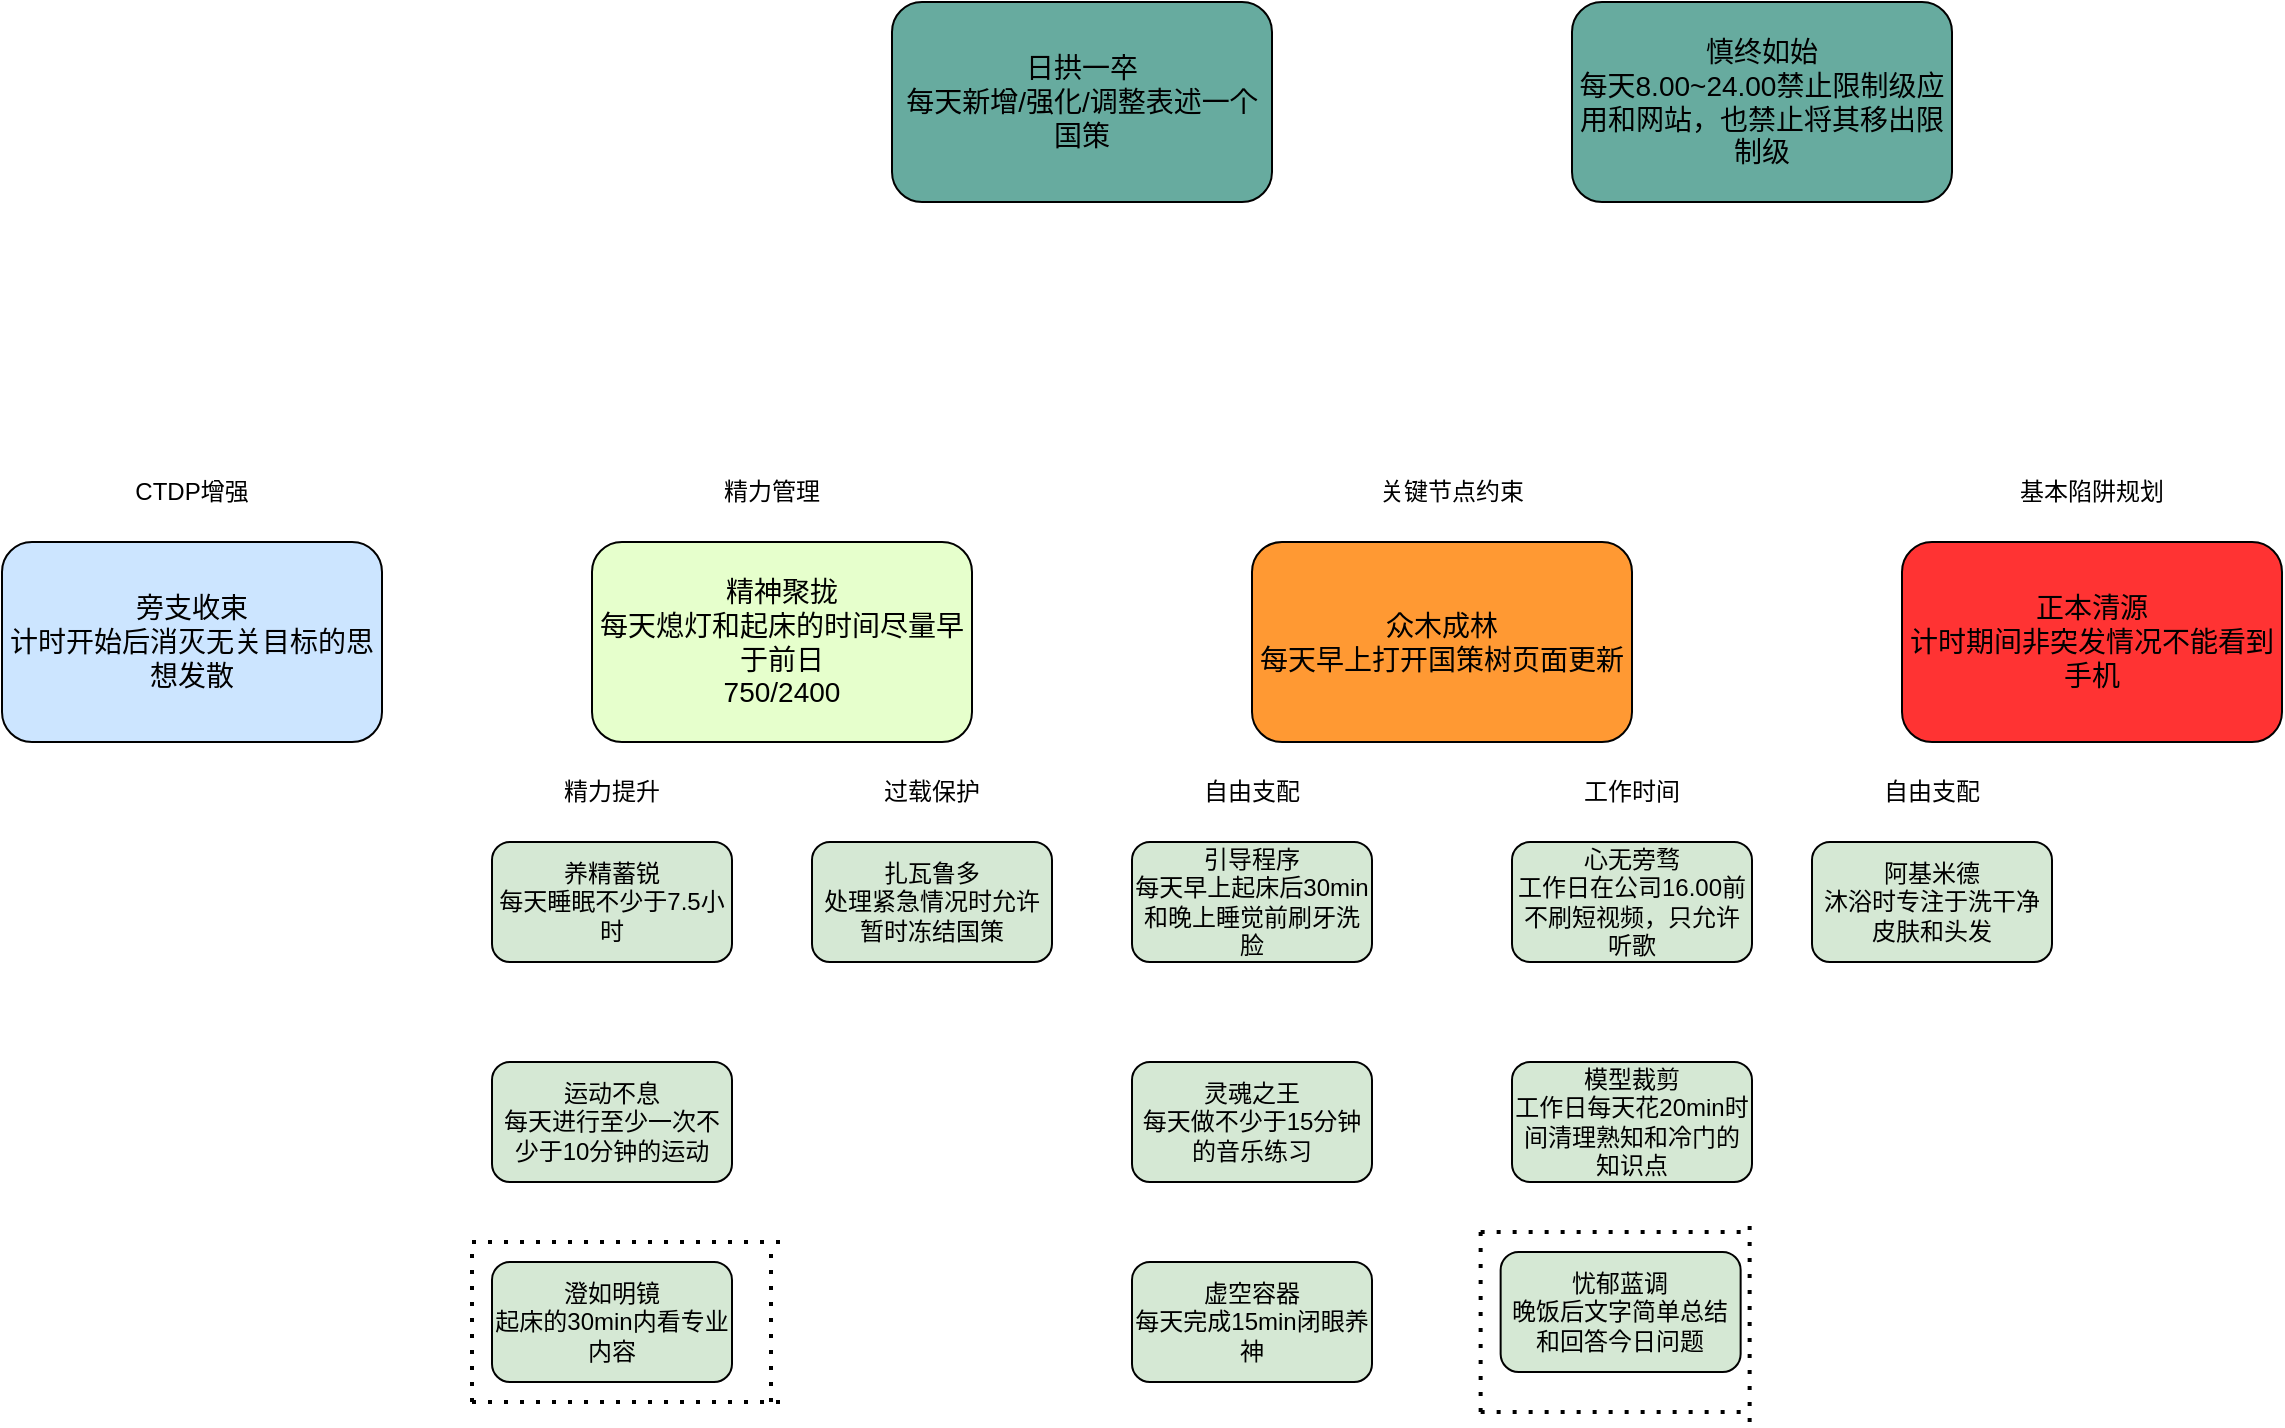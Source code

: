 <mxfile version="28.2.8">
  <diagram name="第 1 页" id="CAHq5wpfGiY69Zr28IA7">
    <mxGraphModel dx="1767" dy="714" grid="1" gridSize="10" guides="1" tooltips="1" connect="1" arrows="1" fold="1" page="1" pageScale="1" pageWidth="827" pageHeight="1169" math="0" shadow="0">
      <root>
        <mxCell id="0" />
        <mxCell id="1" parent="0" />
        <mxCell id="B1fuLeS9RBR3NKVra5zc-1" value="&lt;font style=&quot;font-size: 14px;&quot;&gt;日拱一卒&lt;br&gt;每天新增/强化/调整表述一个国策&lt;/font&gt;" style="rounded=1;whiteSpace=wrap;html=1;fillColor=#67AB9F;" parent="1" vertex="1">
          <mxGeometry x="340" y="20" width="190" height="100" as="geometry" />
        </mxCell>
        <mxCell id="B1fuLeS9RBR3NKVra5zc-2" value="扎瓦鲁多&lt;br&gt;处理紧急情况时允许暂时冻结国策" style="rounded=1;whiteSpace=wrap;html=1;fillColor=#D5E8D4;" parent="1" vertex="1">
          <mxGeometry x="300" y="440" width="120" height="60" as="geometry" />
        </mxCell>
        <mxCell id="B1fuLeS9RBR3NKVra5zc-3" value="&lt;br&gt;运动不息&lt;br&gt;每天进行至少一次不少于10分钟的运动&lt;br&gt;&lt;span style=&quot;color: rgba(0, 0, 0, 0); font-family: monospace; font-size: 0px; text-align: start; white-space: nowrap;&quot;&gt;每周进行不少于15分钟的运动%3CmxGraphModel%3E%3Croot%3E%3CmxCell%20id%3D%220%22%2F%3E%3CmxCell%20id%3D%221%22%20parent%3D%220%22%2F%3E%3CmxCell%20id%3D%222%22%20value%3D%22%E6%AF%8F%E5%A4%A9%E6%96%B0%E5%A2%9E%E4%B8%80%E4%B8%AA%E5%9B%BD%E7%AD%96%22%20style%3D%22rounded%3D1%3BwhiteSpace%3Dwrap%3Bhtml%3D1%3B%22%20vertex%3D%221%22%20parent%3D%221%22%3E%3CmxGeometry%20x%3D%22340%22%20y%3D%2220%22%20width%3D%22120%22%20height%3D%2260%22%20as%3D%22geometry%22%2F%3E%3C%2FmxCell%3E%3C%2Froot%3E%3C%2FmxGraphModel%3E每周进行不少于15分钟的运动&lt;/span&gt;" style="rounded=1;whiteSpace=wrap;html=1;fillColor=#D5E8D4;" parent="1" vertex="1">
          <mxGeometry x="140" y="550" width="120" height="60" as="geometry" />
        </mxCell>
        <mxCell id="B1fuLeS9RBR3NKVra5zc-4" value="养精蓄锐&lt;br&gt;每天睡眠不少于7.5小时" style="rounded=1;whiteSpace=wrap;html=1;fillColor=#D5E8D4;" parent="1" vertex="1">
          <mxGeometry x="140" y="440" width="120" height="60" as="geometry" />
        </mxCell>
        <mxCell id="B1fuLeS9RBR3NKVra5zc-5" value="澄如明镜&lt;br&gt;起床的30min内看专业内容" style="rounded=1;whiteSpace=wrap;html=1;fillColor=#D5E8D4;" parent="1" vertex="1">
          <mxGeometry x="140" y="650" width="120" height="60" as="geometry" />
        </mxCell>
        <mxCell id="B1fuLeS9RBR3NKVra5zc-7" value="灵魂之王&lt;br&gt;每天做不少于15分钟的音乐练习" style="rounded=1;whiteSpace=wrap;html=1;fillColor=#D5E8D4;" parent="1" vertex="1">
          <mxGeometry x="460" y="550" width="120" height="60" as="geometry" />
        </mxCell>
        <mxCell id="B1fuLeS9RBR3NKVra5zc-8" value="CTDP增强" style="text;strokeColor=none;align=center;fillColor=none;html=1;verticalAlign=middle;whiteSpace=wrap;rounded=0;" parent="1" vertex="1">
          <mxGeometry x="-40" y="250" width="60" height="30" as="geometry" />
        </mxCell>
        <mxCell id="B1fuLeS9RBR3NKVra5zc-9" value="精力管理" style="text;strokeColor=none;align=center;fillColor=none;html=1;verticalAlign=middle;whiteSpace=wrap;rounded=0;" parent="1" vertex="1">
          <mxGeometry x="250" y="250" width="60" height="30" as="geometry" />
        </mxCell>
        <mxCell id="B1fuLeS9RBR3NKVra5zc-10" value="关键节点约束" style="text;strokeColor=none;align=center;fillColor=none;html=1;verticalAlign=middle;whiteSpace=wrap;rounded=0;" parent="1" vertex="1">
          <mxGeometry x="575" y="250" width="90" height="30" as="geometry" />
        </mxCell>
        <mxCell id="B1fuLeS9RBR3NKVra5zc-11" value="过载保护" style="text;strokeColor=none;align=center;fillColor=none;html=1;verticalAlign=middle;whiteSpace=wrap;rounded=0;" parent="1" vertex="1">
          <mxGeometry x="330" y="400" width="60" height="30" as="geometry" />
        </mxCell>
        <mxCell id="B1fuLeS9RBR3NKVra5zc-12" value="精力提升" style="text;strokeColor=none;align=center;fillColor=none;html=1;verticalAlign=middle;whiteSpace=wrap;rounded=0;" parent="1" vertex="1">
          <mxGeometry x="170" y="400" width="60" height="30" as="geometry" />
        </mxCell>
        <mxCell id="B1fuLeS9RBR3NKVra5zc-13" value="基本陷阱规划" style="text;strokeColor=none;align=center;fillColor=none;html=1;verticalAlign=middle;whiteSpace=wrap;rounded=0;" parent="1" vertex="1">
          <mxGeometry x="900" y="250" width="80" height="30" as="geometry" />
        </mxCell>
        <mxCell id="B1fuLeS9RBR3NKVra5zc-15" value="心无旁骛&lt;br&gt;工作日在公司16.00前不刷短视频，只允许听歌" style="rounded=1;whiteSpace=wrap;html=1;fillColor=#D5E8D4;" parent="1" vertex="1">
          <mxGeometry x="650" y="440" width="120" height="60" as="geometry" />
        </mxCell>
        <mxCell id="Ux4uEmjnoSaE70JmKrlA-6" value="自由支配" style="text;strokeColor=none;align=center;fillColor=none;html=1;verticalAlign=middle;whiteSpace=wrap;rounded=0;" parent="1" vertex="1">
          <mxGeometry x="490" y="400" width="60" height="30" as="geometry" />
        </mxCell>
        <mxCell id="Ux4uEmjnoSaE70JmKrlA-7" value="工作时间" style="text;strokeColor=none;align=center;fillColor=none;html=1;verticalAlign=middle;whiteSpace=wrap;rounded=0;" parent="1" vertex="1">
          <mxGeometry x="680" y="400" width="60" height="30" as="geometry" />
        </mxCell>
        <mxCell id="OrBjz5m8nXx1iCDQ5Hq3-1" value="忧郁蓝调&lt;br&gt;晚饭后文字简单总结和回答今日问题" style="rounded=1;whiteSpace=wrap;html=1;fillColor=#D5E8D4;" parent="1" vertex="1">
          <mxGeometry x="644.32" y="645" width="120" height="60" as="geometry" />
        </mxCell>
        <mxCell id="OrBjz5m8nXx1iCDQ5Hq3-2" value="引导程序&lt;br&gt;每天早上起床后30min和晚上睡觉前刷牙洗脸" style="rounded=1;whiteSpace=wrap;html=1;fillColor=#D5E8D4;" parent="1" vertex="1">
          <mxGeometry x="460" y="440" width="120" height="60" as="geometry" />
        </mxCell>
        <mxCell id="eap-n_OYVToZZWxwlmzg-1" value="阿基米德&lt;br&gt;沐浴时专注于洗干净皮肤和头发" style="rounded=1;whiteSpace=wrap;html=1;fillColor=#D5E8D4;" parent="1" vertex="1">
          <mxGeometry x="800" y="440" width="120" height="60" as="geometry" />
        </mxCell>
        <mxCell id="eap-n_OYVToZZWxwlmzg-2" value="自由支配" style="text;strokeColor=none;align=center;fillColor=none;html=1;verticalAlign=middle;whiteSpace=wrap;rounded=0;" parent="1" vertex="1">
          <mxGeometry x="830" y="400" width="60" height="30" as="geometry" />
        </mxCell>
        <mxCell id="59g7xkOBhEJ2ZJnalg8H-11" value="&lt;font style=&quot;font-size: 14px;&quot;&gt;旁支收束&lt;br&gt;计时开始后消灭无关目标的思想发散&lt;/font&gt;" style="rounded=1;whiteSpace=wrap;html=1;fillColor=#CCE5FF;" parent="1" vertex="1">
          <mxGeometry x="-105" y="290" width="190" height="100" as="geometry" />
        </mxCell>
        <mxCell id="59g7xkOBhEJ2ZJnalg8H-12" value="&lt;span style=&quot;font-size: 14px;&quot;&gt;众木成林&lt;br&gt;每天早上打开国策树页面更新&lt;/span&gt;" style="rounded=1;whiteSpace=wrap;html=1;fillColor=#FF9933;" parent="1" vertex="1">
          <mxGeometry x="520" y="290" width="190" height="100" as="geometry" />
        </mxCell>
        <mxCell id="59g7xkOBhEJ2ZJnalg8H-13" value="&lt;span style=&quot;font-size: 14px;&quot;&gt;正本清源&lt;br&gt;计时期间非突发情况不能看到手机&lt;/span&gt;" style="rounded=1;whiteSpace=wrap;html=1;fillColor=#FF3333;" parent="1" vertex="1">
          <mxGeometry x="845" y="290" width="190" height="100" as="geometry" />
        </mxCell>
        <mxCell id="59g7xkOBhEJ2ZJnalg8H-14" value="&lt;font style=&quot;font-size: 14px;&quot;&gt;精神聚拢&lt;br&gt;每天熄灯和起床的时间尽量早于前日&lt;br&gt;750/2400&lt;/font&gt;" style="rounded=1;whiteSpace=wrap;html=1;fillColor=#E6FFCC;" parent="1" vertex="1">
          <mxGeometry x="190" y="290" width="190" height="100" as="geometry" />
        </mxCell>
        <mxCell id="FNR3RzIvYv-M7O-Cg0RV-1" value="&lt;font style=&quot;&quot;&gt;&lt;span style=&quot;font-size: 14px;&quot;&gt;慎终如始&lt;/span&gt;&lt;br&gt;&lt;div style=&quot;&quot;&gt;&lt;span style=&quot;font-size: 14px;&quot;&gt;每天8.00~24.00禁止限制级应用和网站，也禁止将其移出限制级&lt;/span&gt;&lt;/div&gt;&lt;/font&gt;" style="rounded=1;whiteSpace=wrap;html=1;fillColor=#67AB9F;" parent="1" vertex="1">
          <mxGeometry x="680" y="20" width="190" height="100" as="geometry" />
        </mxCell>
        <mxCell id="FlsU7catDcET9zgMuJdI-1" value="虚空容器&lt;br&gt;每天完成15min闭眼养神" style="rounded=1;whiteSpace=wrap;html=1;fillColor=#D5E8D4;" parent="1" vertex="1">
          <mxGeometry x="460" y="650" width="120" height="60" as="geometry" />
        </mxCell>
        <mxCell id="Bh4WfkJK6OA-7becy0HD-1" value="" style="endArrow=none;dashed=1;html=1;dashPattern=1 3;strokeWidth=2;rounded=0;" parent="1" edge="1">
          <mxGeometry width="50" height="50" relative="1" as="geometry">
            <mxPoint x="634.32" y="635" as="sourcePoint" />
            <mxPoint x="764.32" y="635" as="targetPoint" />
          </mxGeometry>
        </mxCell>
        <mxCell id="Bh4WfkJK6OA-7becy0HD-2" value="" style="endArrow=none;dashed=1;html=1;dashPattern=1 3;strokeWidth=2;rounded=0;" parent="1" edge="1">
          <mxGeometry width="50" height="50" relative="1" as="geometry">
            <mxPoint x="634.32" y="725" as="sourcePoint" />
            <mxPoint x="634.32" y="635" as="targetPoint" />
          </mxGeometry>
        </mxCell>
        <mxCell id="Bh4WfkJK6OA-7becy0HD-3" value="" style="endArrow=none;dashed=1;html=1;dashPattern=1 3;strokeWidth=2;rounded=0;" parent="1" edge="1">
          <mxGeometry width="50" height="50" relative="1" as="geometry">
            <mxPoint x="768.82" y="730" as="sourcePoint" />
            <mxPoint x="768.82" y="630" as="targetPoint" />
          </mxGeometry>
        </mxCell>
        <mxCell id="Bh4WfkJK6OA-7becy0HD-4" value="" style="endArrow=none;dashed=1;html=1;dashPattern=1 3;strokeWidth=2;rounded=0;" parent="1" edge="1">
          <mxGeometry width="50" height="50" relative="1" as="geometry">
            <mxPoint x="634.32" y="725" as="sourcePoint" />
            <mxPoint x="764.32" y="725" as="targetPoint" />
          </mxGeometry>
        </mxCell>
        <mxCell id="bjL2-M4GHaSYIjEmQxFB-3" value="" style="endArrow=none;dashed=1;html=1;dashPattern=1 3;strokeWidth=2;rounded=0;" parent="1" edge="1">
          <mxGeometry width="50" height="50" relative="1" as="geometry">
            <mxPoint x="130" y="640" as="sourcePoint" />
            <mxPoint x="290" y="640" as="targetPoint" />
          </mxGeometry>
        </mxCell>
        <mxCell id="bjL2-M4GHaSYIjEmQxFB-4" value="" style="endArrow=none;dashed=1;html=1;dashPattern=1 3;strokeWidth=2;rounded=0;" parent="1" edge="1">
          <mxGeometry width="50" height="50" relative="1" as="geometry">
            <mxPoint x="279.5" y="720" as="sourcePoint" />
            <mxPoint x="279.5" y="640" as="targetPoint" />
          </mxGeometry>
        </mxCell>
        <mxCell id="bjL2-M4GHaSYIjEmQxFB-5" value="" style="endArrow=none;dashed=1;html=1;dashPattern=1 3;strokeWidth=2;rounded=0;" parent="1" edge="1">
          <mxGeometry width="50" height="50" relative="1" as="geometry">
            <mxPoint x="130" y="720" as="sourcePoint" />
            <mxPoint x="130" y="640" as="targetPoint" />
          </mxGeometry>
        </mxCell>
        <mxCell id="bjL2-M4GHaSYIjEmQxFB-6" value="" style="endArrow=none;dashed=1;html=1;dashPattern=1 3;strokeWidth=2;rounded=0;" parent="1" edge="1">
          <mxGeometry width="50" height="50" relative="1" as="geometry">
            <mxPoint x="130" y="720" as="sourcePoint" />
            <mxPoint x="290" y="720" as="targetPoint" />
          </mxGeometry>
        </mxCell>
        <mxCell id="WST3XxQGmWy1DqQvv_qS-1" value="模型裁剪&lt;br&gt;工作日每天花20min时间清理熟知和冷门的知识点" style="rounded=1;whiteSpace=wrap;html=1;fillColor=#D5E8D4;" parent="1" vertex="1">
          <mxGeometry x="650" y="550" width="120" height="60" as="geometry" />
        </mxCell>
      </root>
    </mxGraphModel>
  </diagram>
</mxfile>
